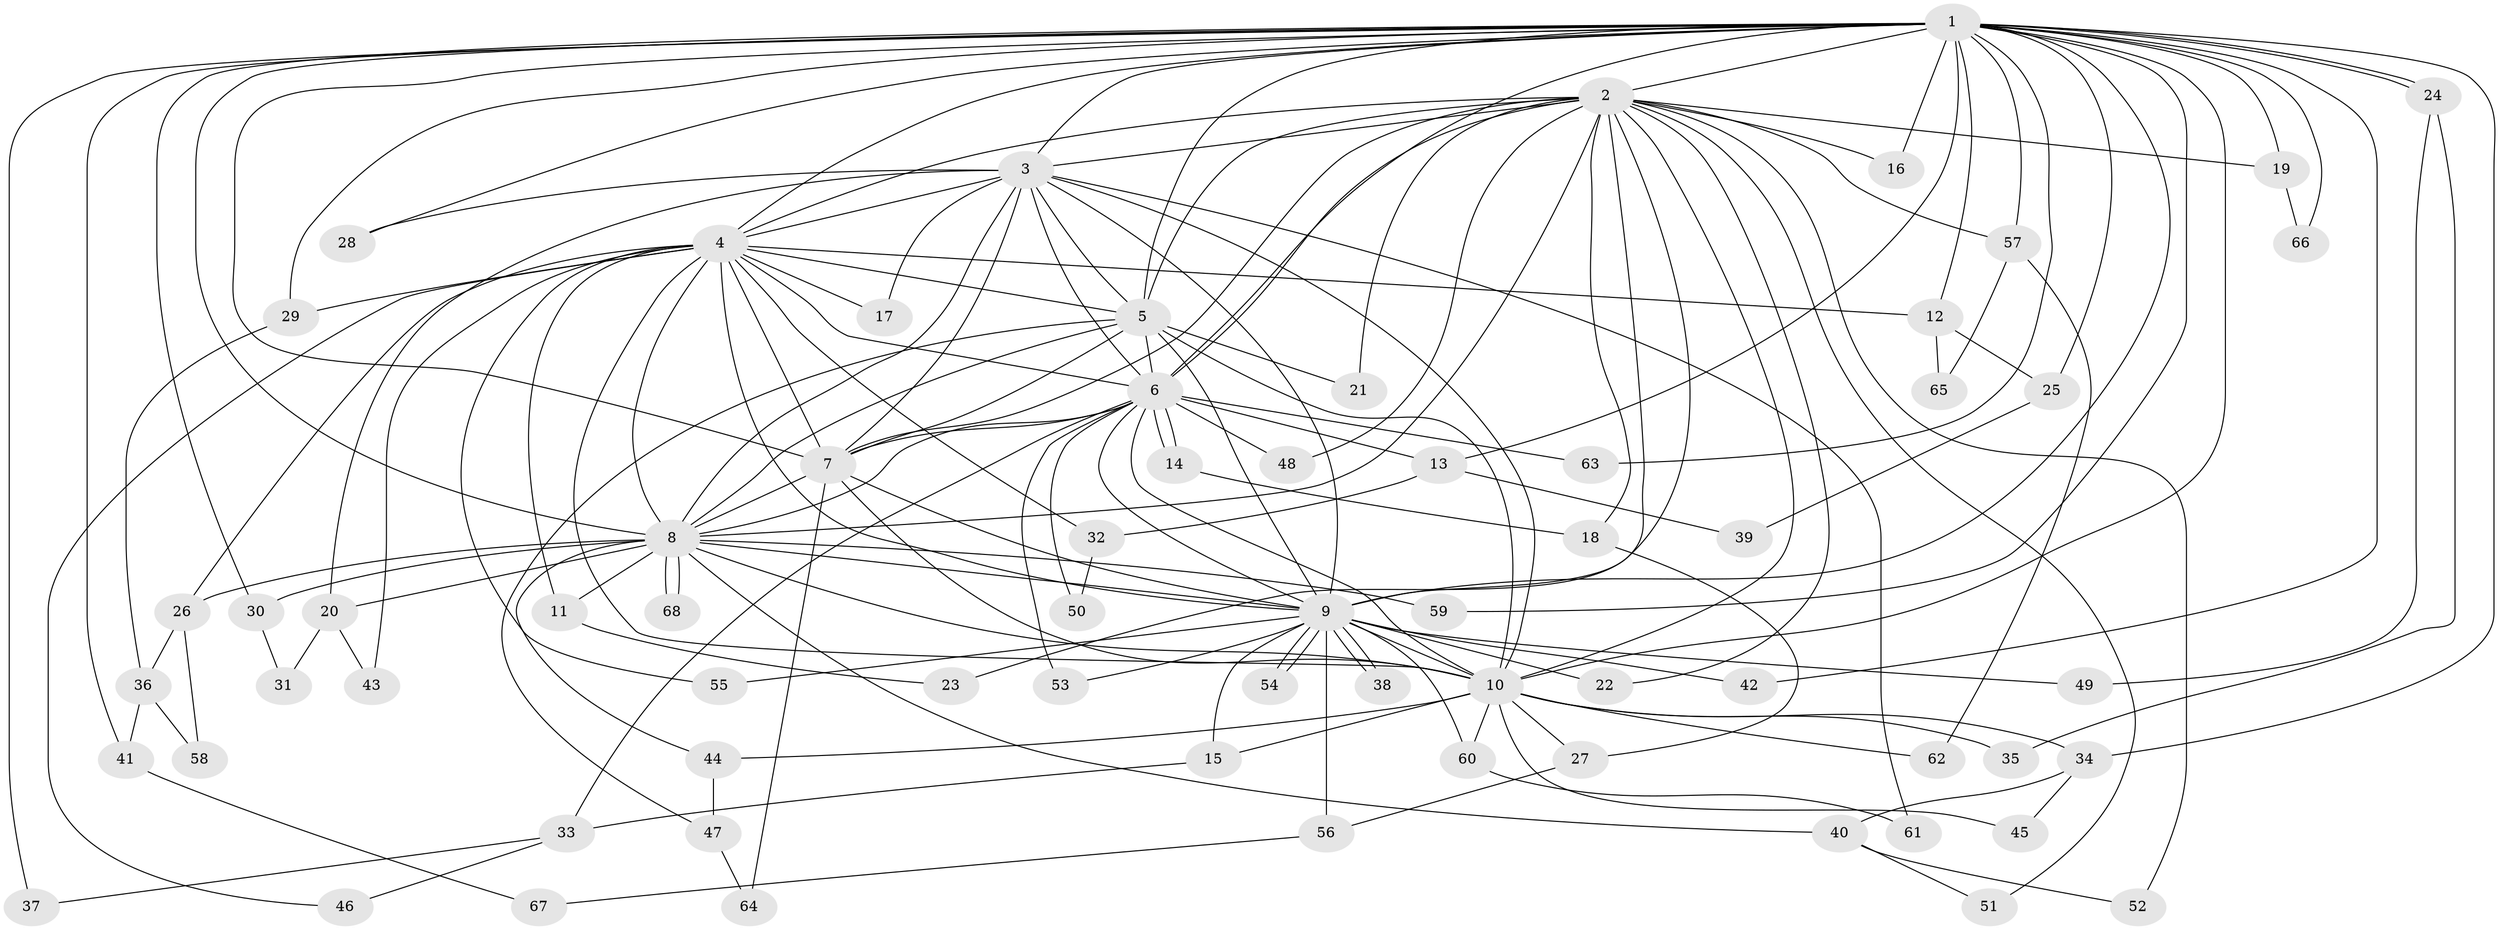 // coarse degree distribution, {17: 0.029411764705882353, 11: 0.029411764705882353, 16: 0.029411764705882353, 10: 0.029411764705882353, 13: 0.029411764705882353, 12: 0.029411764705882353, 15: 0.029411764705882353, 3: 0.29411764705882354, 5: 0.058823529411764705, 4: 0.11764705882352941, 7: 0.029411764705882353, 2: 0.20588235294117646, 1: 0.08823529411764706}
// Generated by graph-tools (version 1.1) at 2025/50/03/04/25 22:50:00]
// undirected, 68 vertices, 161 edges
graph export_dot {
  node [color=gray90,style=filled];
  1;
  2;
  3;
  4;
  5;
  6;
  7;
  8;
  9;
  10;
  11;
  12;
  13;
  14;
  15;
  16;
  17;
  18;
  19;
  20;
  21;
  22;
  23;
  24;
  25;
  26;
  27;
  28;
  29;
  30;
  31;
  32;
  33;
  34;
  35;
  36;
  37;
  38;
  39;
  40;
  41;
  42;
  43;
  44;
  45;
  46;
  47;
  48;
  49;
  50;
  51;
  52;
  53;
  54;
  55;
  56;
  57;
  58;
  59;
  60;
  61;
  62;
  63;
  64;
  65;
  66;
  67;
  68;
  1 -- 2;
  1 -- 3;
  1 -- 4;
  1 -- 5;
  1 -- 6;
  1 -- 7;
  1 -- 8;
  1 -- 9;
  1 -- 10;
  1 -- 12;
  1 -- 13;
  1 -- 16;
  1 -- 19;
  1 -- 24;
  1 -- 24;
  1 -- 25;
  1 -- 28;
  1 -- 29;
  1 -- 30;
  1 -- 34;
  1 -- 37;
  1 -- 41;
  1 -- 42;
  1 -- 57;
  1 -- 59;
  1 -- 63;
  1 -- 66;
  2 -- 3;
  2 -- 4;
  2 -- 5;
  2 -- 6;
  2 -- 7;
  2 -- 8;
  2 -- 9;
  2 -- 10;
  2 -- 16;
  2 -- 18;
  2 -- 19;
  2 -- 21;
  2 -- 22;
  2 -- 23;
  2 -- 48;
  2 -- 51;
  2 -- 52;
  2 -- 57;
  3 -- 4;
  3 -- 5;
  3 -- 6;
  3 -- 7;
  3 -- 8;
  3 -- 9;
  3 -- 10;
  3 -- 17;
  3 -- 20;
  3 -- 28;
  3 -- 61;
  4 -- 5;
  4 -- 6;
  4 -- 7;
  4 -- 8;
  4 -- 9;
  4 -- 10;
  4 -- 11;
  4 -- 12;
  4 -- 17;
  4 -- 26;
  4 -- 29;
  4 -- 32;
  4 -- 43;
  4 -- 46;
  4 -- 55;
  5 -- 6;
  5 -- 7;
  5 -- 8;
  5 -- 9;
  5 -- 10;
  5 -- 21;
  5 -- 47;
  6 -- 7;
  6 -- 8;
  6 -- 9;
  6 -- 10;
  6 -- 13;
  6 -- 14;
  6 -- 14;
  6 -- 33;
  6 -- 48;
  6 -- 50;
  6 -- 53;
  6 -- 63;
  7 -- 8;
  7 -- 9;
  7 -- 10;
  7 -- 64;
  8 -- 9;
  8 -- 10;
  8 -- 11;
  8 -- 20;
  8 -- 26;
  8 -- 30;
  8 -- 40;
  8 -- 44;
  8 -- 59;
  8 -- 68;
  8 -- 68;
  9 -- 10;
  9 -- 15;
  9 -- 22;
  9 -- 38;
  9 -- 38;
  9 -- 42;
  9 -- 49;
  9 -- 53;
  9 -- 54;
  9 -- 54;
  9 -- 55;
  9 -- 56;
  9 -- 60;
  10 -- 15;
  10 -- 27;
  10 -- 34;
  10 -- 35;
  10 -- 44;
  10 -- 45;
  10 -- 60;
  10 -- 62;
  11 -- 23;
  12 -- 25;
  12 -- 65;
  13 -- 32;
  13 -- 39;
  14 -- 18;
  15 -- 33;
  18 -- 27;
  19 -- 66;
  20 -- 31;
  20 -- 43;
  24 -- 35;
  24 -- 49;
  25 -- 39;
  26 -- 36;
  26 -- 58;
  27 -- 56;
  29 -- 36;
  30 -- 31;
  32 -- 50;
  33 -- 37;
  33 -- 46;
  34 -- 40;
  34 -- 45;
  36 -- 41;
  36 -- 58;
  40 -- 51;
  40 -- 52;
  41 -- 67;
  44 -- 47;
  47 -- 64;
  56 -- 67;
  57 -- 62;
  57 -- 65;
  60 -- 61;
}

